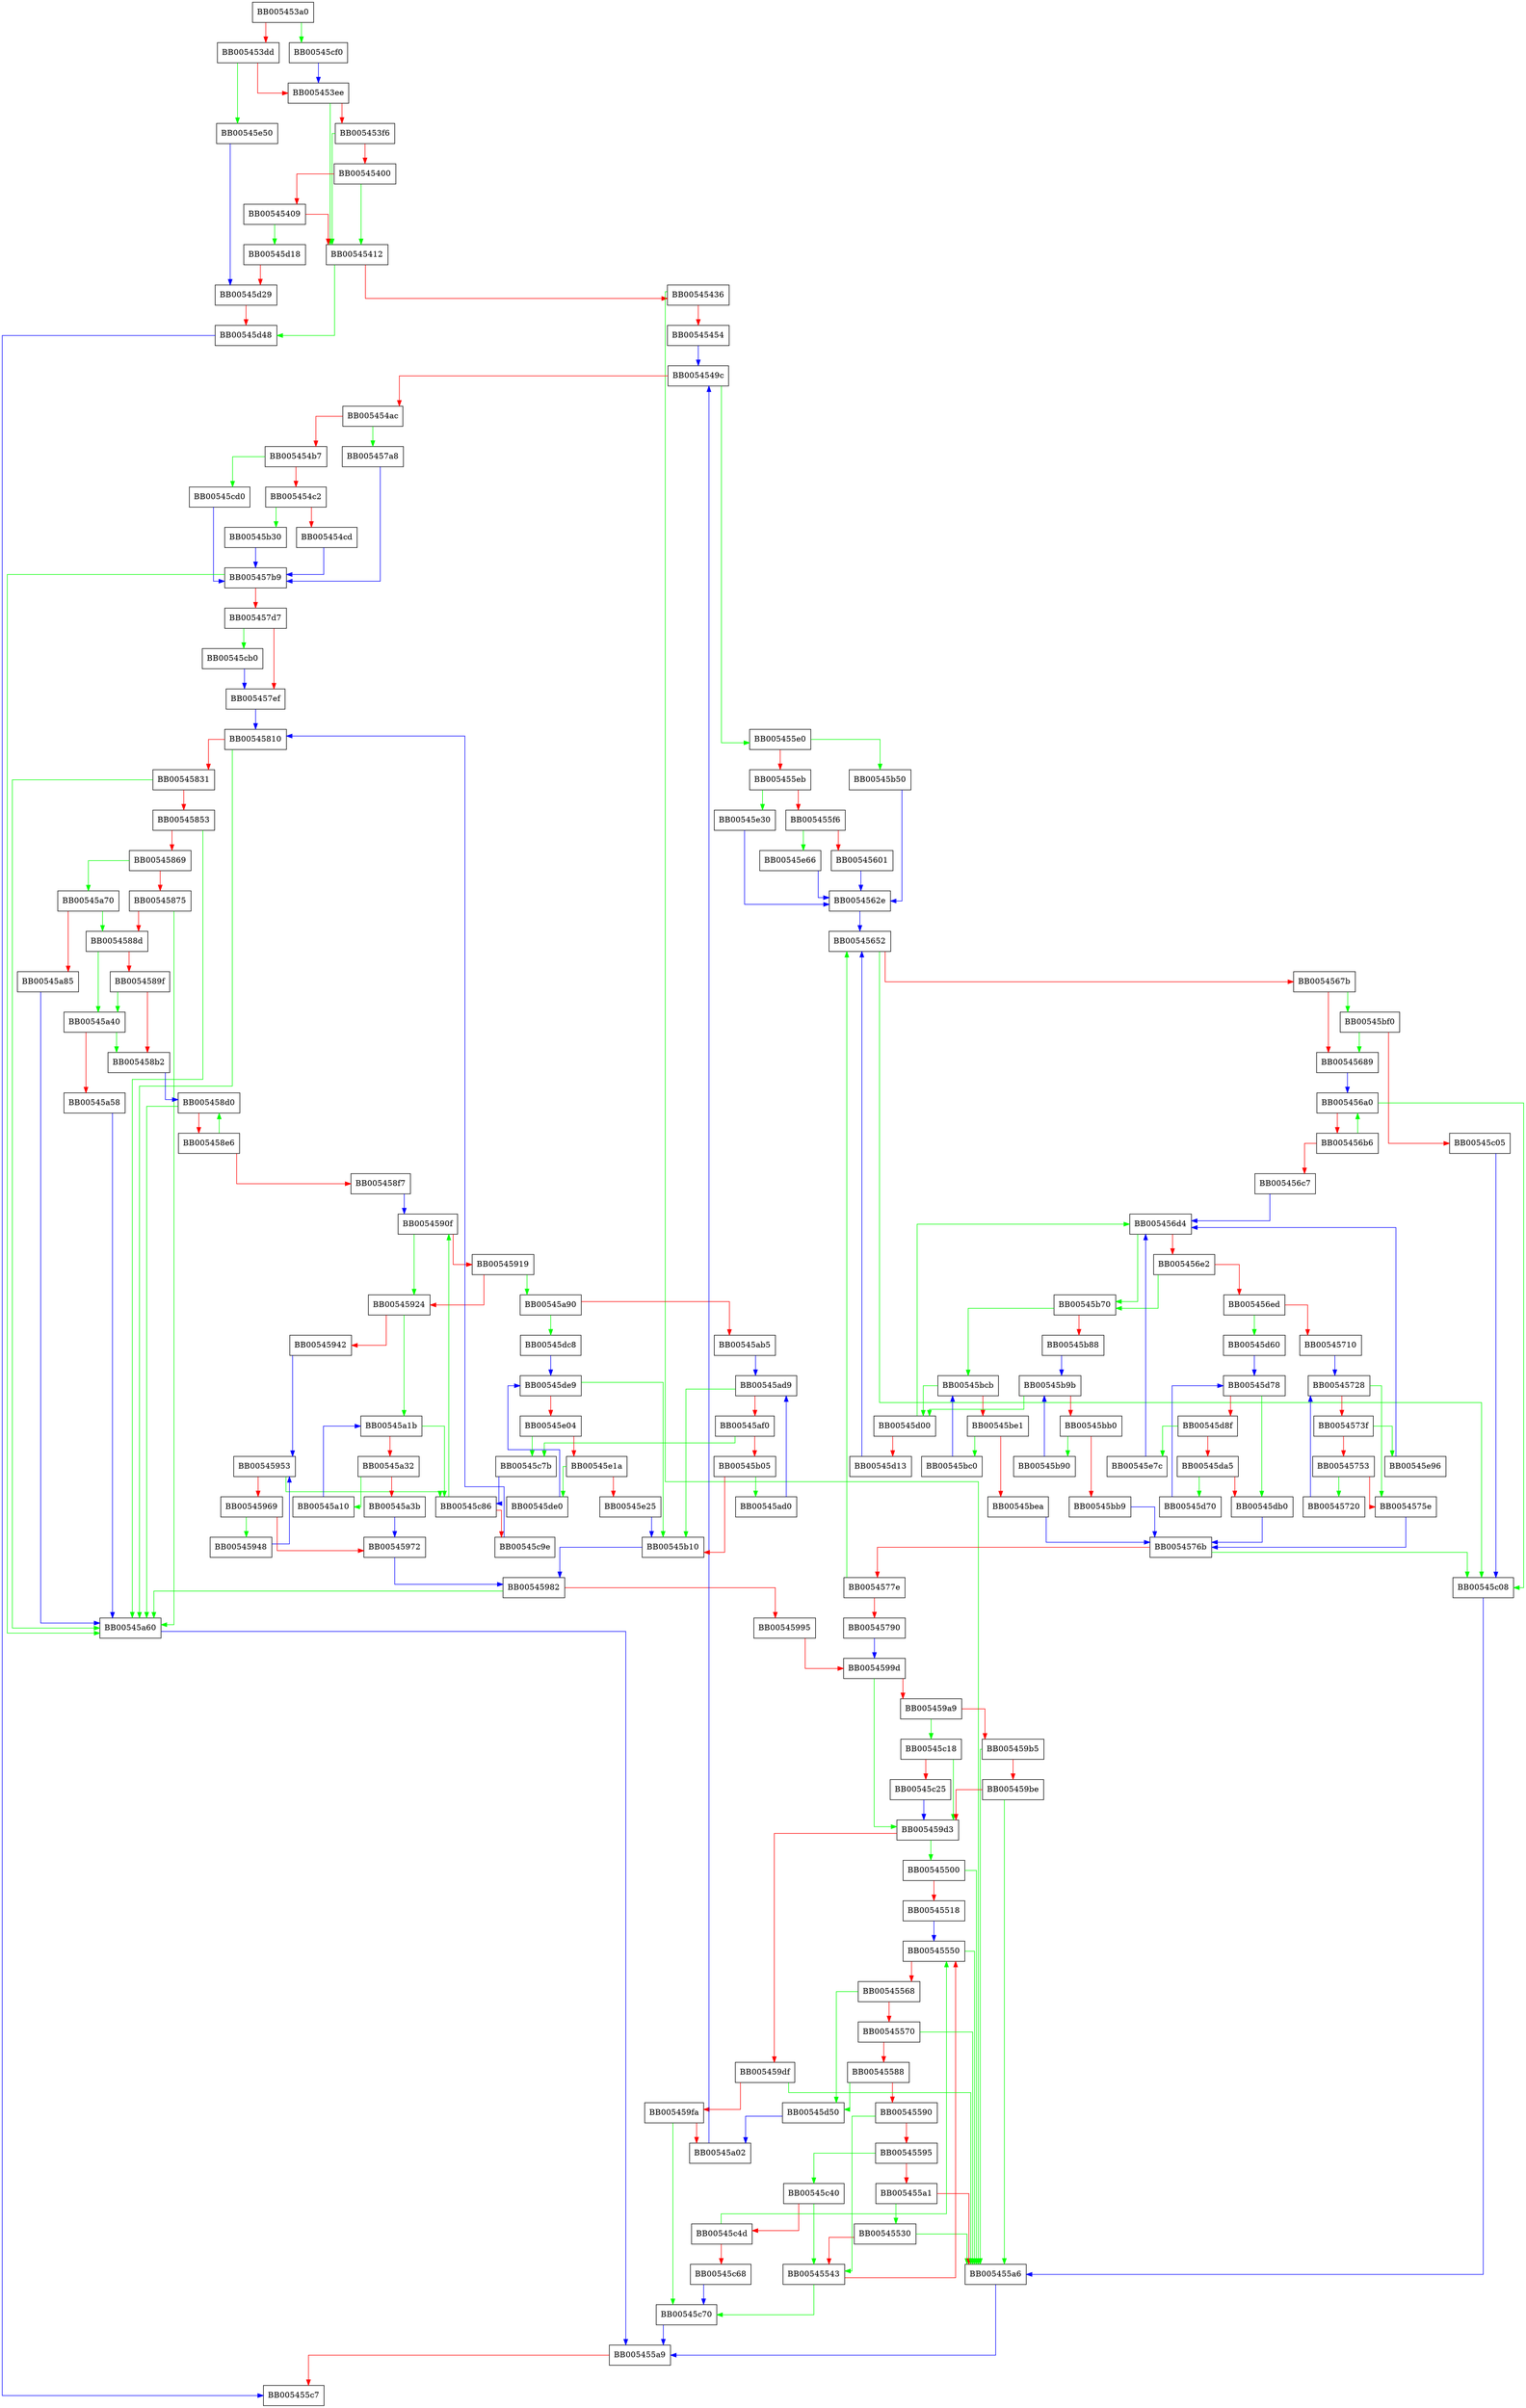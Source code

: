 digraph BN_generate_prime_ex2 {
  node [shape="box"];
  graph [splines=ortho];
  BB005453a0 -> BB00545cf0 [color="green"];
  BB005453a0 -> BB005453dd [color="red"];
  BB005453dd -> BB00545e50 [color="green"];
  BB005453dd -> BB005453ee [color="red"];
  BB005453ee -> BB00545412 [color="green"];
  BB005453ee -> BB005453f6 [color="red"];
  BB005453f6 -> BB00545412 [color="green"];
  BB005453f6 -> BB00545400 [color="red"];
  BB00545400 -> BB00545412 [color="green"];
  BB00545400 -> BB00545409 [color="red"];
  BB00545409 -> BB00545d18 [color="green"];
  BB00545409 -> BB00545412 [color="red"];
  BB00545412 -> BB00545d48 [color="green"];
  BB00545412 -> BB00545436 [color="red"];
  BB00545436 -> BB005455a6 [color="green"];
  BB00545436 -> BB00545454 [color="red"];
  BB00545454 -> BB0054549c [color="blue"];
  BB0054549c -> BB005455e0 [color="green"];
  BB0054549c -> BB005454ac [color="red"];
  BB005454ac -> BB005457a8 [color="green"];
  BB005454ac -> BB005454b7 [color="red"];
  BB005454b7 -> BB00545cd0 [color="green"];
  BB005454b7 -> BB005454c2 [color="red"];
  BB005454c2 -> BB00545b30 [color="green"];
  BB005454c2 -> BB005454cd [color="red"];
  BB005454cd -> BB005457b9 [color="blue"];
  BB00545500 -> BB005455a6 [color="green"];
  BB00545500 -> BB00545518 [color="red"];
  BB00545518 -> BB00545550 [color="blue"];
  BB00545530 -> BB005455a6 [color="green"];
  BB00545530 -> BB00545543 [color="red"];
  BB00545543 -> BB00545c70 [color="green"];
  BB00545543 -> BB00545550 [color="red"];
  BB00545550 -> BB005455a6 [color="green"];
  BB00545550 -> BB00545568 [color="red"];
  BB00545568 -> BB00545d50 [color="green"];
  BB00545568 -> BB00545570 [color="red"];
  BB00545570 -> BB005455a6 [color="green"];
  BB00545570 -> BB00545588 [color="red"];
  BB00545588 -> BB00545d50 [color="green"];
  BB00545588 -> BB00545590 [color="red"];
  BB00545590 -> BB00545543 [color="green"];
  BB00545590 -> BB00545595 [color="red"];
  BB00545595 -> BB00545c40 [color="green"];
  BB00545595 -> BB005455a1 [color="red"];
  BB005455a1 -> BB00545530 [color="green"];
  BB005455a1 -> BB005455a6 [color="red"];
  BB005455a6 -> BB005455a9 [color="blue"];
  BB005455a9 -> BB005455c7 [color="red"];
  BB005455e0 -> BB00545b50 [color="green"];
  BB005455e0 -> BB005455eb [color="red"];
  BB005455eb -> BB00545e30 [color="green"];
  BB005455eb -> BB005455f6 [color="red"];
  BB005455f6 -> BB00545e66 [color="green"];
  BB005455f6 -> BB00545601 [color="red"];
  BB00545601 -> BB0054562e [color="blue"];
  BB0054562e -> BB00545652 [color="blue"];
  BB00545652 -> BB00545c08 [color="green"];
  BB00545652 -> BB0054567b [color="red"];
  BB0054567b -> BB00545bf0 [color="green"];
  BB0054567b -> BB00545689 [color="red"];
  BB00545689 -> BB005456a0 [color="blue"];
  BB005456a0 -> BB00545c08 [color="green"];
  BB005456a0 -> BB005456b6 [color="red"];
  BB005456b6 -> BB005456a0 [color="green"];
  BB005456b6 -> BB005456c7 [color="red"];
  BB005456c7 -> BB005456d4 [color="blue"];
  BB005456d4 -> BB00545b70 [color="green"];
  BB005456d4 -> BB005456e2 [color="red"];
  BB005456e2 -> BB00545b70 [color="green"];
  BB005456e2 -> BB005456ed [color="red"];
  BB005456ed -> BB00545d60 [color="green"];
  BB005456ed -> BB00545710 [color="red"];
  BB00545710 -> BB00545728 [color="blue"];
  BB00545720 -> BB00545728 [color="blue"];
  BB00545728 -> BB0054575e [color="green"];
  BB00545728 -> BB0054573f [color="red"];
  BB0054573f -> BB00545e96 [color="green"];
  BB0054573f -> BB00545753 [color="red"];
  BB00545753 -> BB00545720 [color="green"];
  BB00545753 -> BB0054575e [color="red"];
  BB0054575e -> BB0054576b [color="blue"];
  BB0054576b -> BB00545c08 [color="green"];
  BB0054576b -> BB0054577e [color="red"];
  BB0054577e -> BB00545652 [color="green"];
  BB0054577e -> BB00545790 [color="red"];
  BB00545790 -> BB0054599d [color="blue"];
  BB005457a8 -> BB005457b9 [color="blue"];
  BB005457b9 -> BB00545a60 [color="green"];
  BB005457b9 -> BB005457d7 [color="red"];
  BB005457d7 -> BB00545cb0 [color="green"];
  BB005457d7 -> BB005457ef [color="red"];
  BB005457ef -> BB00545810 [color="blue"];
  BB00545810 -> BB00545a60 [color="green"];
  BB00545810 -> BB00545831 [color="red"];
  BB00545831 -> BB00545a60 [color="green"];
  BB00545831 -> BB00545853 [color="red"];
  BB00545853 -> BB00545a60 [color="green"];
  BB00545853 -> BB00545869 [color="red"];
  BB00545869 -> BB00545a70 [color="green"];
  BB00545869 -> BB00545875 [color="red"];
  BB00545875 -> BB00545a60 [color="green"];
  BB00545875 -> BB0054588d [color="red"];
  BB0054588d -> BB00545a40 [color="green"];
  BB0054588d -> BB0054589f [color="red"];
  BB0054589f -> BB00545a40 [color="green"];
  BB0054589f -> BB005458b2 [color="red"];
  BB005458b2 -> BB005458d0 [color="blue"];
  BB005458d0 -> BB00545a60 [color="green"];
  BB005458d0 -> BB005458e6 [color="red"];
  BB005458e6 -> BB005458d0 [color="green"];
  BB005458e6 -> BB005458f7 [color="red"];
  BB005458f7 -> BB0054590f [color="blue"];
  BB0054590f -> BB00545924 [color="green"];
  BB0054590f -> BB00545919 [color="red"];
  BB00545919 -> BB00545a90 [color="green"];
  BB00545919 -> BB00545924 [color="red"];
  BB00545924 -> BB00545a1b [color="green"];
  BB00545924 -> BB00545942 [color="red"];
  BB00545942 -> BB00545953 [color="blue"];
  BB00545948 -> BB00545953 [color="blue"];
  BB00545953 -> BB00545c86 [color="green"];
  BB00545953 -> BB00545969 [color="red"];
  BB00545969 -> BB00545948 [color="green"];
  BB00545969 -> BB00545972 [color="red"];
  BB00545972 -> BB00545982 [color="blue"];
  BB00545982 -> BB00545a60 [color="green"];
  BB00545982 -> BB00545995 [color="red"];
  BB00545995 -> BB0054599d [color="red"];
  BB0054599d -> BB005459d3 [color="green"];
  BB0054599d -> BB005459a9 [color="red"];
  BB005459a9 -> BB00545c18 [color="green"];
  BB005459a9 -> BB005459b5 [color="red"];
  BB005459b5 -> BB005455a6 [color="green"];
  BB005459b5 -> BB005459be [color="red"];
  BB005459be -> BB005455a6 [color="green"];
  BB005459be -> BB005459d3 [color="red"];
  BB005459d3 -> BB00545500 [color="green"];
  BB005459d3 -> BB005459df [color="red"];
  BB005459df -> BB005455a6 [color="green"];
  BB005459df -> BB005459fa [color="red"];
  BB005459fa -> BB00545c70 [color="green"];
  BB005459fa -> BB00545a02 [color="red"];
  BB00545a02 -> BB0054549c [color="blue"];
  BB00545a10 -> BB00545a1b [color="blue"];
  BB00545a1b -> BB00545c86 [color="green"];
  BB00545a1b -> BB00545a32 [color="red"];
  BB00545a32 -> BB00545a10 [color="green"];
  BB00545a32 -> BB00545a3b [color="red"];
  BB00545a3b -> BB00545972 [color="blue"];
  BB00545a40 -> BB005458b2 [color="green"];
  BB00545a40 -> BB00545a58 [color="red"];
  BB00545a58 -> BB00545a60 [color="blue"];
  BB00545a60 -> BB005455a9 [color="blue"];
  BB00545a70 -> BB0054588d [color="green"];
  BB00545a70 -> BB00545a85 [color="red"];
  BB00545a85 -> BB00545a60 [color="blue"];
  BB00545a90 -> BB00545dc8 [color="green"];
  BB00545a90 -> BB00545ab5 [color="red"];
  BB00545ab5 -> BB00545ad9 [color="blue"];
  BB00545ad0 -> BB00545ad9 [color="blue"];
  BB00545ad9 -> BB00545b10 [color="green"];
  BB00545ad9 -> BB00545af0 [color="red"];
  BB00545af0 -> BB00545c7b [color="green"];
  BB00545af0 -> BB00545b05 [color="red"];
  BB00545b05 -> BB00545ad0 [color="green"];
  BB00545b05 -> BB00545b10 [color="red"];
  BB00545b10 -> BB00545982 [color="blue"];
  BB00545b30 -> BB005457b9 [color="blue"];
  BB00545b50 -> BB0054562e [color="blue"];
  BB00545b70 -> BB00545bcb [color="green"];
  BB00545b70 -> BB00545b88 [color="red"];
  BB00545b88 -> BB00545b9b [color="blue"];
  BB00545b90 -> BB00545b9b [color="blue"];
  BB00545b9b -> BB00545d00 [color="green"];
  BB00545b9b -> BB00545bb0 [color="red"];
  BB00545bb0 -> BB00545b90 [color="green"];
  BB00545bb0 -> BB00545bb9 [color="red"];
  BB00545bb9 -> BB0054576b [color="blue"];
  BB00545bc0 -> BB00545bcb [color="blue"];
  BB00545bcb -> BB00545d00 [color="green"];
  BB00545bcb -> BB00545be1 [color="red"];
  BB00545be1 -> BB00545bc0 [color="green"];
  BB00545be1 -> BB00545bea [color="red"];
  BB00545bea -> BB0054576b [color="blue"];
  BB00545bf0 -> BB00545689 [color="green"];
  BB00545bf0 -> BB00545c05 [color="red"];
  BB00545c05 -> BB00545c08 [color="blue"];
  BB00545c08 -> BB005455a6 [color="blue"];
  BB00545c18 -> BB005459d3 [color="green"];
  BB00545c18 -> BB00545c25 [color="red"];
  BB00545c25 -> BB005459d3 [color="blue"];
  BB00545c40 -> BB00545543 [color="green"];
  BB00545c40 -> BB00545c4d [color="red"];
  BB00545c4d -> BB00545550 [color="green"];
  BB00545c4d -> BB00545c68 [color="red"];
  BB00545c68 -> BB00545c70 [color="blue"];
  BB00545c70 -> BB005455a9 [color="blue"];
  BB00545c7b -> BB00545c86 [color="blue"];
  BB00545c86 -> BB0054590f [color="green"];
  BB00545c86 -> BB00545c9e [color="red"];
  BB00545c9e -> BB00545810 [color="blue"];
  BB00545cb0 -> BB005457ef [color="blue"];
  BB00545cd0 -> BB005457b9 [color="blue"];
  BB00545cf0 -> BB005453ee [color="blue"];
  BB00545d00 -> BB005456d4 [color="green"];
  BB00545d00 -> BB00545d13 [color="red"];
  BB00545d13 -> BB00545652 [color="blue"];
  BB00545d18 -> BB00545d29 [color="red"];
  BB00545d29 -> BB00545d48 [color="red"];
  BB00545d48 -> BB005455c7 [color="blue"];
  BB00545d50 -> BB00545a02 [color="blue"];
  BB00545d60 -> BB00545d78 [color="blue"];
  BB00545d70 -> BB00545d78 [color="blue"];
  BB00545d78 -> BB00545db0 [color="green"];
  BB00545d78 -> BB00545d8f [color="red"];
  BB00545d8f -> BB00545e7c [color="green"];
  BB00545d8f -> BB00545da5 [color="red"];
  BB00545da5 -> BB00545d70 [color="green"];
  BB00545da5 -> BB00545db0 [color="red"];
  BB00545db0 -> BB0054576b [color="blue"];
  BB00545dc8 -> BB00545de9 [color="blue"];
  BB00545de0 -> BB00545de9 [color="blue"];
  BB00545de9 -> BB00545b10 [color="green"];
  BB00545de9 -> BB00545e04 [color="red"];
  BB00545e04 -> BB00545c7b [color="green"];
  BB00545e04 -> BB00545e1a [color="red"];
  BB00545e1a -> BB00545de0 [color="green"];
  BB00545e1a -> BB00545e25 [color="red"];
  BB00545e25 -> BB00545b10 [color="blue"];
  BB00545e30 -> BB0054562e [color="blue"];
  BB00545e50 -> BB00545d29 [color="blue"];
  BB00545e66 -> BB0054562e [color="blue"];
  BB00545e7c -> BB005456d4 [color="blue"];
  BB00545e96 -> BB005456d4 [color="blue"];
}